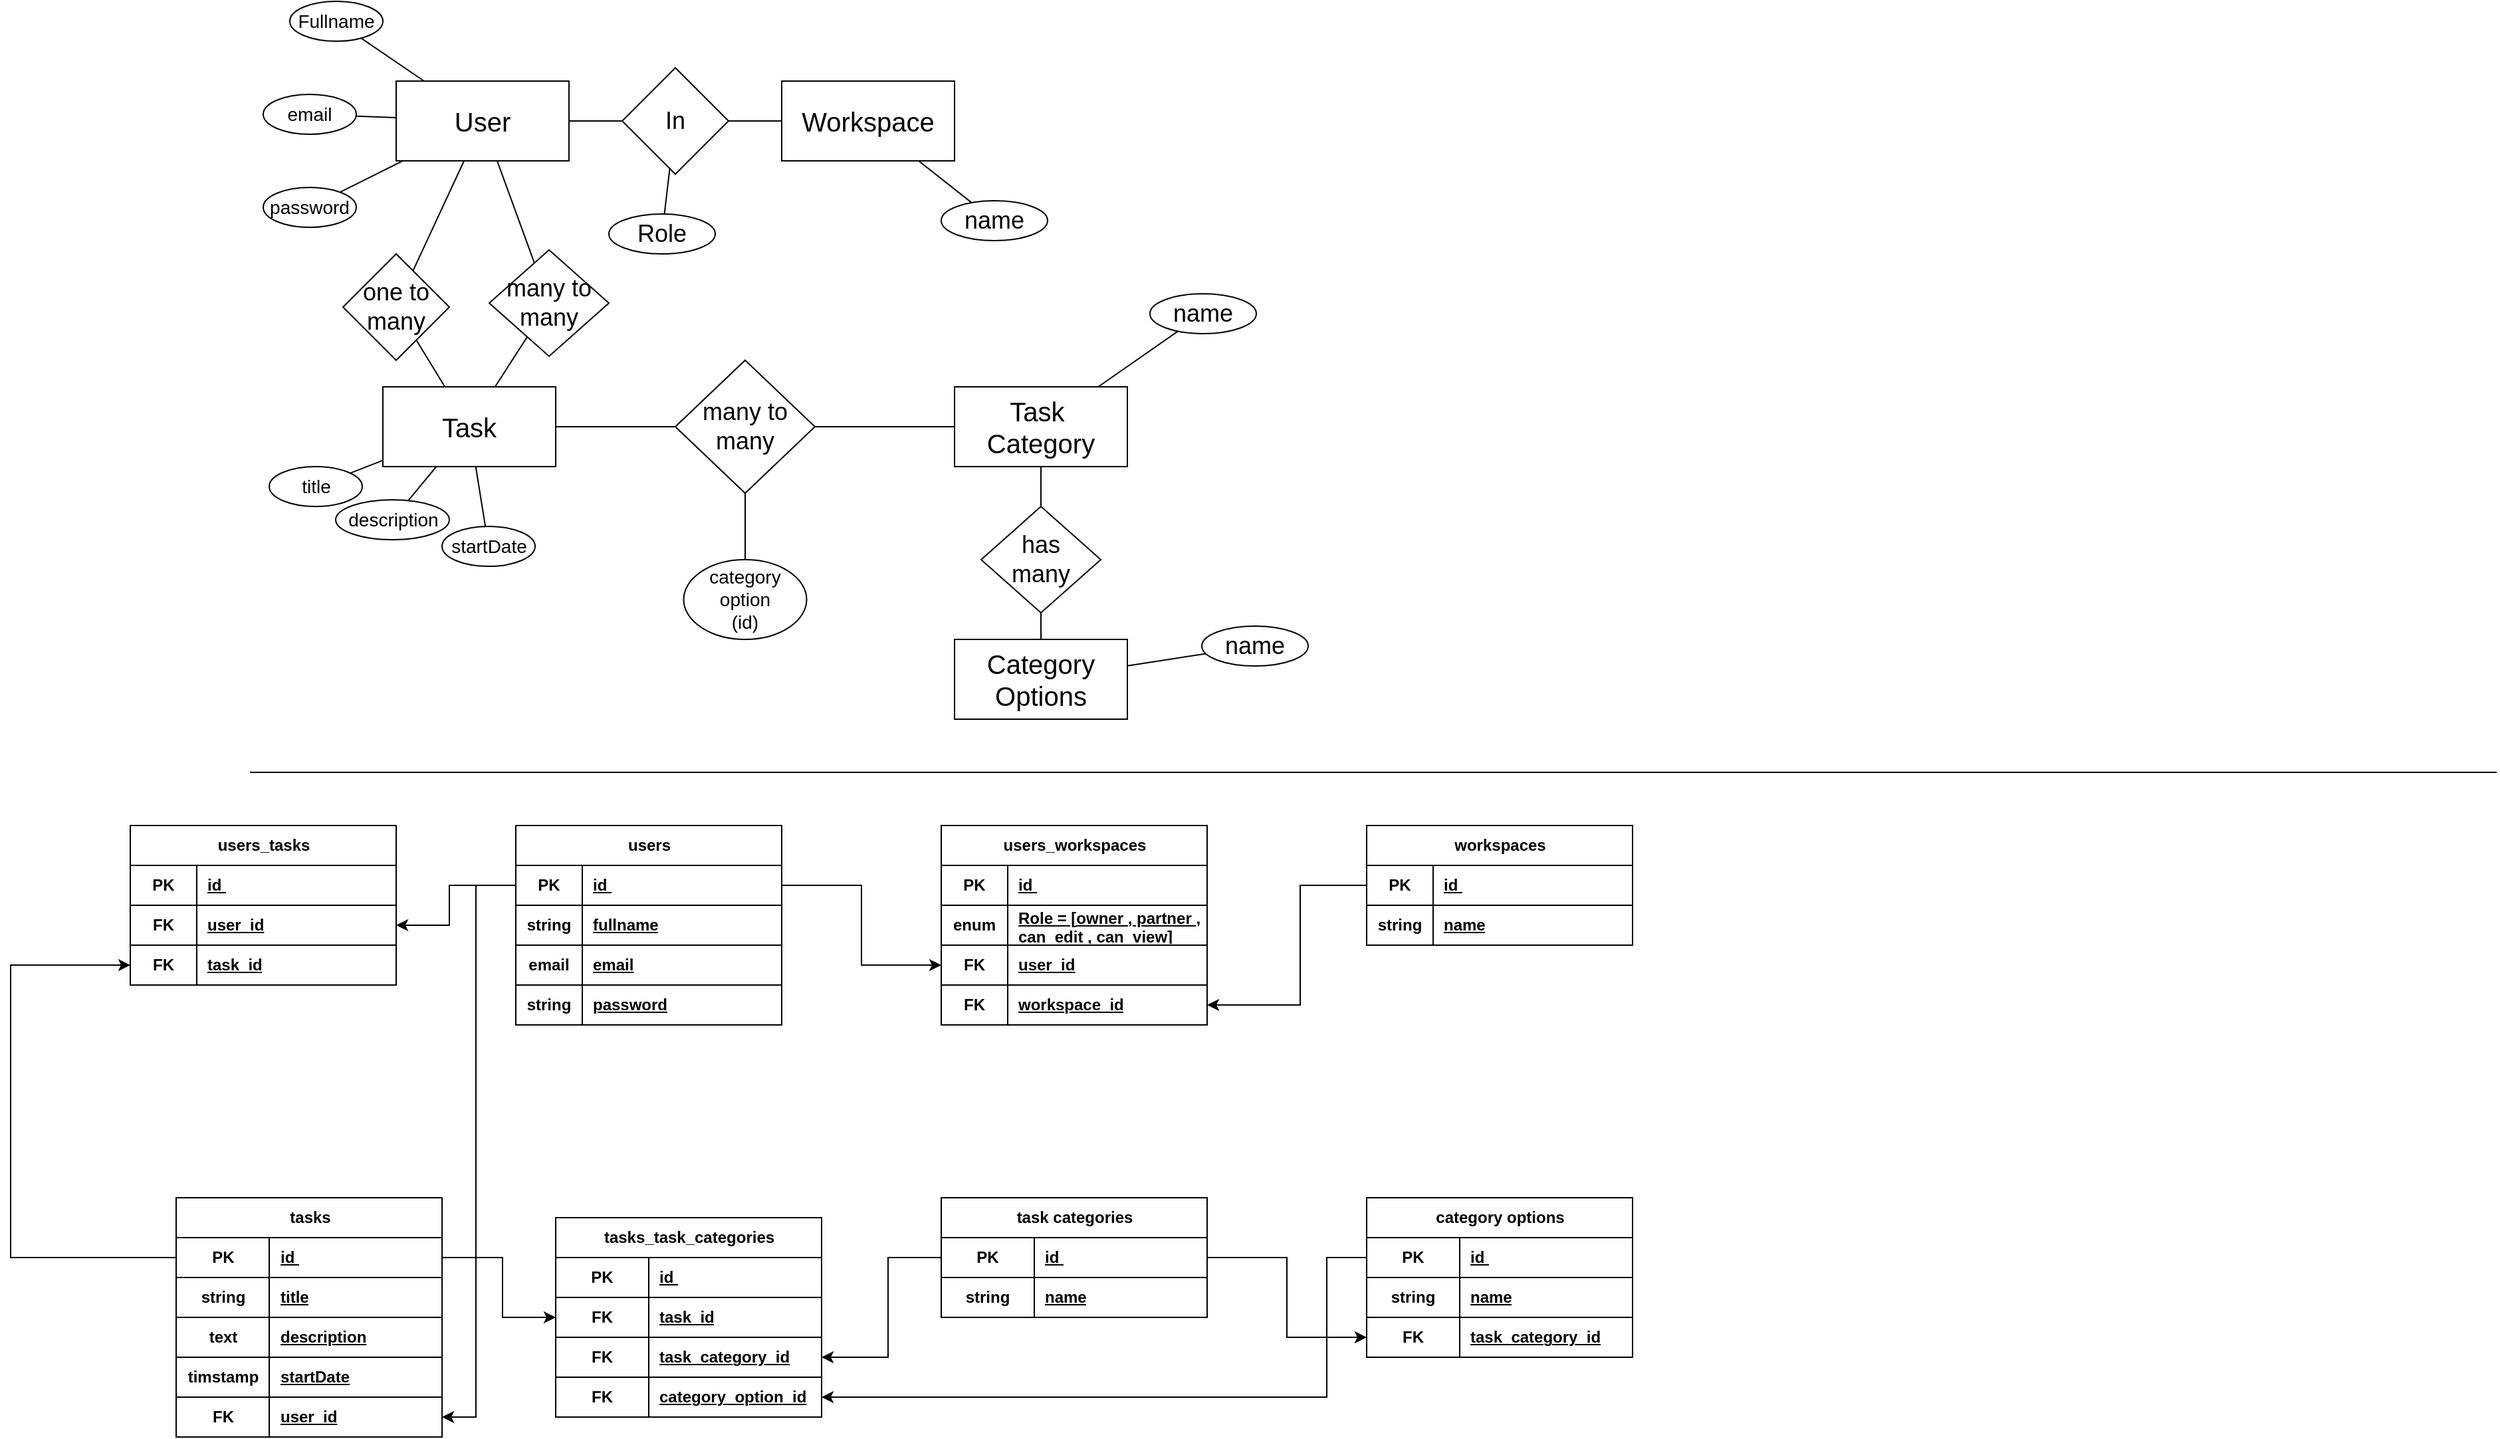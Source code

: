 <mxfile version="26.0.6">
  <diagram name="Page-1" id="eMWPlTUd3PUM0LaA5DAl">
    <mxGraphModel dx="1846" dy="522" grid="1" gridSize="10" guides="1" tooltips="1" connect="1" arrows="1" fold="1" page="1" pageScale="1" pageWidth="850" pageHeight="1100" math="0" shadow="0">
      <root>
        <mxCell id="0" />
        <mxCell id="1" parent="0" />
        <mxCell id="Clp3YGLifq1BxsN2MEb4-1" value="&lt;font style=&quot;font-size: 20px;&quot;&gt;User&lt;/font&gt;" style="rounded=0;whiteSpace=wrap;html=1;" parent="1" vertex="1">
          <mxGeometry x="110" y="80" width="130" height="60" as="geometry" />
        </mxCell>
        <mxCell id="Clp3YGLifq1BxsN2MEb4-2" value="&lt;font style=&quot;font-size: 20px;&quot;&gt;Workspace&lt;/font&gt;" style="rounded=0;whiteSpace=wrap;html=1;" parent="1" vertex="1">
          <mxGeometry x="400" y="80" width="130" height="60" as="geometry" />
        </mxCell>
        <mxCell id="Clp3YGLifq1BxsN2MEb4-3" value="&lt;font style=&quot;font-size: 20px;&quot;&gt;Task&lt;/font&gt;" style="rounded=0;whiteSpace=wrap;html=1;" parent="1" vertex="1">
          <mxGeometry x="100" y="310" width="130" height="60" as="geometry" />
        </mxCell>
        <mxCell id="Clp3YGLifq1BxsN2MEb4-4" value="&lt;span style=&quot;font-size: 20px;&quot;&gt;Task&amp;nbsp;&lt;/span&gt;&lt;div&gt;&lt;span style=&quot;font-size: 20px; background-color: transparent; color: light-dark(rgb(0, 0, 0), rgb(255, 255, 255));&quot;&gt;Category&lt;/span&gt;&lt;/div&gt;" style="rounded=0;whiteSpace=wrap;html=1;" parent="1" vertex="1">
          <mxGeometry x="530" y="310" width="130" height="60" as="geometry" />
        </mxCell>
        <mxCell id="Clp3YGLifq1BxsN2MEb4-5" value="&lt;span style=&quot;font-size: 20px;&quot;&gt;Category Options&lt;/span&gt;" style="rounded=0;whiteSpace=wrap;html=1;" parent="1" vertex="1">
          <mxGeometry x="530" y="500" width="130" height="60" as="geometry" />
        </mxCell>
        <mxCell id="Clp3YGLifq1BxsN2MEb4-7" value="&lt;font style=&quot;font-size: 18px;&quot;&gt;In&lt;/font&gt;" style="rhombus;whiteSpace=wrap;html=1;" parent="1" vertex="1">
          <mxGeometry x="280" y="70" width="80" height="80" as="geometry" />
        </mxCell>
        <mxCell id="Clp3YGLifq1BxsN2MEb4-8" value="" style="endArrow=none;html=1;rounded=0;" parent="1" source="Clp3YGLifq1BxsN2MEb4-1" target="Clp3YGLifq1BxsN2MEb4-7" edge="1">
          <mxGeometry width="50" height="50" relative="1" as="geometry">
            <mxPoint x="260" y="230" as="sourcePoint" />
            <mxPoint x="310" y="180" as="targetPoint" />
          </mxGeometry>
        </mxCell>
        <mxCell id="Clp3YGLifq1BxsN2MEb4-9" value="" style="endArrow=none;html=1;rounded=0;" parent="1" source="Clp3YGLifq1BxsN2MEb4-7" target="Clp3YGLifq1BxsN2MEb4-2" edge="1">
          <mxGeometry width="50" height="50" relative="1" as="geometry">
            <mxPoint x="380" y="100" as="sourcePoint" />
            <mxPoint x="420" y="100" as="targetPoint" />
          </mxGeometry>
        </mxCell>
        <mxCell id="Clp3YGLifq1BxsN2MEb4-10" value="&lt;font style=&quot;font-size: 18px;&quot;&gt;Role&lt;/font&gt;" style="ellipse;whiteSpace=wrap;html=1;direction=south;" parent="1" vertex="1">
          <mxGeometry x="270" y="180" width="80" height="30" as="geometry" />
        </mxCell>
        <mxCell id="Clp3YGLifq1BxsN2MEb4-11" value="" style="endArrow=none;html=1;rounded=0;" parent="1" source="Clp3YGLifq1BxsN2MEb4-7" target="Clp3YGLifq1BxsN2MEb4-10" edge="1">
          <mxGeometry width="50" height="50" relative="1" as="geometry">
            <mxPoint x="370" y="120" as="sourcePoint" />
            <mxPoint x="380" y="170" as="targetPoint" />
          </mxGeometry>
        </mxCell>
        <mxCell id="Clp3YGLifq1BxsN2MEb4-12" value="&lt;font style=&quot;font-size: 14px;&quot;&gt;Fullname&lt;/font&gt;" style="ellipse;whiteSpace=wrap;html=1;direction=south;" parent="1" vertex="1">
          <mxGeometry x="30" y="20" width="70" height="30" as="geometry" />
        </mxCell>
        <mxCell id="Clp3YGLifq1BxsN2MEb4-13" value="" style="endArrow=none;html=1;rounded=0;" parent="1" source="Clp3YGLifq1BxsN2MEb4-1" target="Clp3YGLifq1BxsN2MEb4-12" edge="1">
          <mxGeometry width="50" height="50" relative="1" as="geometry">
            <mxPoint x="146" y="156" as="sourcePoint" />
            <mxPoint x="210" y="180" as="targetPoint" />
          </mxGeometry>
        </mxCell>
        <mxCell id="Clp3YGLifq1BxsN2MEb4-16" value="&lt;span style=&quot;font-size: 14px;&quot;&gt;email&lt;/span&gt;" style="ellipse;whiteSpace=wrap;html=1;direction=south;" parent="1" vertex="1">
          <mxGeometry x="10" y="90" width="70" height="30" as="geometry" />
        </mxCell>
        <mxCell id="Clp3YGLifq1BxsN2MEb4-17" value="" style="endArrow=none;html=1;rounded=0;" parent="1" source="Clp3YGLifq1BxsN2MEb4-1" target="Clp3YGLifq1BxsN2MEb4-16" edge="1">
          <mxGeometry width="50" height="50" relative="1" as="geometry">
            <mxPoint x="141" y="210" as="sourcePoint" />
            <mxPoint x="220" y="310" as="targetPoint" />
          </mxGeometry>
        </mxCell>
        <mxCell id="Clp3YGLifq1BxsN2MEb4-18" value="&lt;span style=&quot;font-size: 14px;&quot;&gt;password&lt;/span&gt;" style="ellipse;whiteSpace=wrap;html=1;direction=south;" parent="1" vertex="1">
          <mxGeometry x="10" y="160" width="70" height="30" as="geometry" />
        </mxCell>
        <mxCell id="Clp3YGLifq1BxsN2MEb4-19" value="" style="endArrow=none;html=1;rounded=0;" parent="1" source="Clp3YGLifq1BxsN2MEb4-1" target="Clp3YGLifq1BxsN2MEb4-18" edge="1">
          <mxGeometry width="50" height="50" relative="1" as="geometry">
            <mxPoint x="130" y="178" as="sourcePoint" />
            <mxPoint x="240" y="380" as="targetPoint" />
          </mxGeometry>
        </mxCell>
        <mxCell id="Clp3YGLifq1BxsN2MEb4-20" value="&lt;span style=&quot;font-size: 18px;&quot;&gt;name&lt;/span&gt;" style="ellipse;whiteSpace=wrap;html=1;direction=south;" parent="1" vertex="1">
          <mxGeometry x="520" y="170" width="80" height="30" as="geometry" />
        </mxCell>
        <mxCell id="Clp3YGLifq1BxsN2MEb4-21" value="" style="endArrow=none;html=1;rounded=0;" parent="1" source="Clp3YGLifq1BxsN2MEb4-2" target="Clp3YGLifq1BxsN2MEb4-20" edge="1">
          <mxGeometry width="50" height="50" relative="1" as="geometry">
            <mxPoint x="427.793" y="140" as="sourcePoint" />
            <mxPoint x="520" y="167" as="targetPoint" />
          </mxGeometry>
        </mxCell>
        <mxCell id="Clp3YGLifq1BxsN2MEb4-25" value="&lt;span style=&quot;font-size: 18px;&quot;&gt;one to many&lt;/span&gt;" style="rhombus;whiteSpace=wrap;html=1;" parent="1" vertex="1">
          <mxGeometry x="70" y="210" width="80" height="80" as="geometry" />
        </mxCell>
        <mxCell id="Clp3YGLifq1BxsN2MEb4-26" value="" style="endArrow=none;html=1;rounded=0;" parent="1" source="Clp3YGLifq1BxsN2MEb4-3" target="Clp3YGLifq1BxsN2MEb4-25" edge="1">
          <mxGeometry width="50" height="50" relative="1" as="geometry">
            <mxPoint x="90" y="240" as="sourcePoint" />
            <mxPoint x="160" y="310" as="targetPoint" />
          </mxGeometry>
        </mxCell>
        <mxCell id="Clp3YGLifq1BxsN2MEb4-27" value="" style="endArrow=none;html=1;rounded=0;" parent="1" source="Clp3YGLifq1BxsN2MEb4-25" target="Clp3YGLifq1BxsN2MEb4-1" edge="1">
          <mxGeometry width="50" height="50" relative="1" as="geometry">
            <mxPoint x="230" y="230" as="sourcePoint" />
            <mxPoint x="250" y="240" as="targetPoint" />
          </mxGeometry>
        </mxCell>
        <mxCell id="Clp3YGLifq1BxsN2MEb4-30" value="&lt;font style=&quot;font-size: 18px;&quot;&gt;many to many&lt;/font&gt;" style="rhombus;whiteSpace=wrap;html=1;" parent="1" vertex="1">
          <mxGeometry x="180" y="207" width="90" height="80" as="geometry" />
        </mxCell>
        <mxCell id="Clp3YGLifq1BxsN2MEb4-31" value="" style="endArrow=none;html=1;rounded=0;" parent="1" source="Clp3YGLifq1BxsN2MEb4-3" target="Clp3YGLifq1BxsN2MEb4-30" edge="1">
          <mxGeometry width="50" height="50" relative="1" as="geometry">
            <mxPoint x="120" y="200" as="sourcePoint" />
            <mxPoint x="190" y="270" as="targetPoint" />
          </mxGeometry>
        </mxCell>
        <mxCell id="Clp3YGLifq1BxsN2MEb4-32" value="" style="endArrow=none;html=1;rounded=0;" parent="1" source="Clp3YGLifq1BxsN2MEb4-30" target="Clp3YGLifq1BxsN2MEb4-1" edge="1">
          <mxGeometry width="50" height="50" relative="1" as="geometry">
            <mxPoint x="260" y="190" as="sourcePoint" />
            <mxPoint x="280" y="200" as="targetPoint" />
          </mxGeometry>
        </mxCell>
        <mxCell id="Clp3YGLifq1BxsN2MEb4-36" value="&lt;span style=&quot;font-size: 14px;&quot;&gt;title&lt;/span&gt;" style="ellipse;whiteSpace=wrap;html=1;direction=south;" parent="1" vertex="1">
          <mxGeometry x="14.5" y="370" width="70" height="30" as="geometry" />
        </mxCell>
        <mxCell id="Clp3YGLifq1BxsN2MEb4-37" value="" style="endArrow=none;html=1;rounded=0;" parent="1" source="Clp3YGLifq1BxsN2MEb4-3" target="Clp3YGLifq1BxsN2MEb4-36" edge="1">
          <mxGeometry width="50" height="50" relative="1" as="geometry">
            <mxPoint x="115.5" y="430" as="sourcePoint" />
            <mxPoint x="194.5" y="530" as="targetPoint" />
          </mxGeometry>
        </mxCell>
        <mxCell id="Clp3YGLifq1BxsN2MEb4-38" value="&lt;font style=&quot;font-size: 14px;&quot;&gt;description&lt;/font&gt;" style="ellipse;whiteSpace=wrap;html=1;direction=south;" parent="1" vertex="1">
          <mxGeometry x="64.5" y="395" width="85.5" height="30" as="geometry" />
        </mxCell>
        <mxCell id="Clp3YGLifq1BxsN2MEb4-39" value="" style="endArrow=none;html=1;rounded=0;" parent="1" source="Clp3YGLifq1BxsN2MEb4-3" target="Clp3YGLifq1BxsN2MEb4-38" edge="1">
          <mxGeometry width="50" height="50" relative="1" as="geometry">
            <mxPoint x="150" y="390" as="sourcePoint" />
            <mxPoint x="244.5" y="555" as="targetPoint" />
          </mxGeometry>
        </mxCell>
        <mxCell id="Clp3YGLifq1BxsN2MEb4-40" value="&lt;font style=&quot;font-size: 14px;&quot;&gt;startDate&lt;/font&gt;" style="ellipse;whiteSpace=wrap;html=1;direction=south;" parent="1" vertex="1">
          <mxGeometry x="144.5" y="415" width="70" height="30" as="geometry" />
        </mxCell>
        <mxCell id="Clp3YGLifq1BxsN2MEb4-41" value="" style="endArrow=none;html=1;rounded=0;" parent="1" source="Clp3YGLifq1BxsN2MEb4-3" target="Clp3YGLifq1BxsN2MEb4-40" edge="1">
          <mxGeometry width="50" height="50" relative="1" as="geometry">
            <mxPoint x="230" y="410" as="sourcePoint" />
            <mxPoint x="324.5" y="575" as="targetPoint" />
          </mxGeometry>
        </mxCell>
        <mxCell id="Clp3YGLifq1BxsN2MEb4-44" value="&lt;span style=&quot;font-size: 18px;&quot;&gt;many to many&lt;/span&gt;" style="rhombus;whiteSpace=wrap;html=1;" parent="1" vertex="1">
          <mxGeometry x="320" y="290" width="105" height="100" as="geometry" />
        </mxCell>
        <mxCell id="Clp3YGLifq1BxsN2MEb4-45" value="" style="endArrow=none;html=1;rounded=0;" parent="1" source="Clp3YGLifq1BxsN2MEb4-3" target="Clp3YGLifq1BxsN2MEb4-44" edge="1">
          <mxGeometry width="50" height="50" relative="1" as="geometry">
            <mxPoint x="374" y="400" as="sourcePoint" />
            <mxPoint x="380" y="360" as="targetPoint" />
          </mxGeometry>
        </mxCell>
        <mxCell id="Clp3YGLifq1BxsN2MEb4-46" value="" style="endArrow=none;html=1;rounded=0;" parent="1" source="Clp3YGLifq1BxsN2MEb4-44" target="Clp3YGLifq1BxsN2MEb4-4" edge="1">
          <mxGeometry width="50" height="50" relative="1" as="geometry">
            <mxPoint x="450" y="280" as="sourcePoint" />
            <mxPoint x="376" y="230" as="targetPoint" />
          </mxGeometry>
        </mxCell>
        <mxCell id="Clp3YGLifq1BxsN2MEb4-47" value="&lt;span style=&quot;font-size: 18px;&quot;&gt;has&lt;/span&gt;&lt;div&gt;&lt;span style=&quot;font-size: 18px;&quot;&gt;many&lt;/span&gt;&lt;/div&gt;" style="rhombus;whiteSpace=wrap;html=1;" parent="1" vertex="1">
          <mxGeometry x="550" y="400" width="90" height="80" as="geometry" />
        </mxCell>
        <mxCell id="Clp3YGLifq1BxsN2MEb4-48" value="" style="endArrow=none;html=1;rounded=0;" parent="1" source="Clp3YGLifq1BxsN2MEb4-5" target="Clp3YGLifq1BxsN2MEb4-47" edge="1">
          <mxGeometry width="50" height="50" relative="1" as="geometry">
            <mxPoint x="655" y="436.129" as="sourcePoint" />
            <mxPoint x="565" y="430" as="targetPoint" />
          </mxGeometry>
        </mxCell>
        <mxCell id="Clp3YGLifq1BxsN2MEb4-49" value="" style="endArrow=none;html=1;rounded=0;" parent="1" source="Clp3YGLifq1BxsN2MEb4-47" target="Clp3YGLifq1BxsN2MEb4-4" edge="1">
          <mxGeometry width="50" height="50" relative="1" as="geometry">
            <mxPoint x="635" y="350" as="sourcePoint" />
            <mxPoint x="668.333" y="350.0" as="targetPoint" />
          </mxGeometry>
        </mxCell>
        <mxCell id="Clp3YGLifq1BxsN2MEb4-50" value="&lt;span style=&quot;font-size: 18px;&quot;&gt;name&lt;/span&gt;" style="ellipse;whiteSpace=wrap;html=1;direction=south;" parent="1" vertex="1">
          <mxGeometry x="677" y="240" width="80" height="30" as="geometry" />
        </mxCell>
        <mxCell id="Clp3YGLifq1BxsN2MEb4-51" value="" style="endArrow=none;html=1;rounded=0;" parent="1" source="Clp3YGLifq1BxsN2MEb4-4" target="Clp3YGLifq1BxsN2MEb4-50" edge="1">
          <mxGeometry width="50" height="50" relative="1" as="geometry">
            <mxPoint x="660" y="210" as="sourcePoint" />
            <mxPoint x="677" y="237" as="targetPoint" />
          </mxGeometry>
        </mxCell>
        <mxCell id="Clp3YGLifq1BxsN2MEb4-52" value="&lt;span style=&quot;font-size: 18px;&quot;&gt;name&lt;/span&gt;" style="ellipse;whiteSpace=wrap;html=1;direction=south;" parent="1" vertex="1">
          <mxGeometry x="716" y="490" width="80" height="30" as="geometry" />
        </mxCell>
        <mxCell id="Clp3YGLifq1BxsN2MEb4-53" value="" style="endArrow=none;html=1;rounded=0;" parent="1" source="Clp3YGLifq1BxsN2MEb4-5" target="Clp3YGLifq1BxsN2MEb4-52" edge="1">
          <mxGeometry width="50" height="50" relative="1" as="geometry">
            <mxPoint x="677" y="560" as="sourcePoint" />
            <mxPoint x="716" y="487" as="targetPoint" />
          </mxGeometry>
        </mxCell>
        <mxCell id="Clp3YGLifq1BxsN2MEb4-54" value="" style="endArrow=none;html=1;rounded=0;" parent="1" edge="1">
          <mxGeometry width="50" height="50" relative="1" as="geometry">
            <mxPoint y="600" as="sourcePoint" />
            <mxPoint x="1690" y="600" as="targetPoint" />
          </mxGeometry>
        </mxCell>
        <mxCell id="Clp3YGLifq1BxsN2MEb4-58" value="" style="endArrow=none;html=1;rounded=0;" parent="1" source="Clp3YGLifq1BxsN2MEb4-60" target="Clp3YGLifq1BxsN2MEb4-44" edge="1">
          <mxGeometry width="50" height="50" relative="1" as="geometry">
            <mxPoint x="372.5" y="430" as="sourcePoint" />
            <mxPoint x="575" y="476.077" as="targetPoint" />
          </mxGeometry>
        </mxCell>
        <mxCell id="Clp3YGLifq1BxsN2MEb4-60" value="&lt;span style=&quot;font-size: 14px;&quot;&gt;category option&lt;/span&gt;&lt;div&gt;&lt;span style=&quot;font-size: 14px;&quot;&gt;(id)&lt;/span&gt;&lt;/div&gt;" style="ellipse;whiteSpace=wrap;html=1;direction=south;" parent="1" vertex="1">
          <mxGeometry x="326.25" y="440" width="92.5" height="60" as="geometry" />
        </mxCell>
        <mxCell id="byon08vlWVMYklfnXU6s-6" value="users" style="shape=table;startSize=30;container=1;collapsible=1;childLayout=tableLayout;fixedRows=1;rowLines=0;fontStyle=1;align=center;resizeLast=1;html=1;" parent="1" vertex="1">
          <mxGeometry x="200" y="640" width="200" height="150" as="geometry" />
        </mxCell>
        <mxCell id="byon08vlWVMYklfnXU6s-7" value="" style="shape=tableRow;horizontal=0;startSize=0;swimlaneHead=0;swimlaneBody=0;fillColor=none;collapsible=0;dropTarget=0;points=[[0,0.5],[1,0.5]];portConstraint=eastwest;top=0;left=0;right=0;bottom=1;" parent="byon08vlWVMYklfnXU6s-6" vertex="1">
          <mxGeometry y="30" width="200" height="30" as="geometry" />
        </mxCell>
        <mxCell id="byon08vlWVMYklfnXU6s-8" value="PK" style="shape=partialRectangle;connectable=0;fillColor=none;top=0;left=0;bottom=0;right=0;fontStyle=1;overflow=hidden;whiteSpace=wrap;html=1;" parent="byon08vlWVMYklfnXU6s-7" vertex="1">
          <mxGeometry width="50" height="30" as="geometry">
            <mxRectangle width="50" height="30" as="alternateBounds" />
          </mxGeometry>
        </mxCell>
        <mxCell id="byon08vlWVMYklfnXU6s-9" value="id&amp;nbsp;" style="shape=partialRectangle;connectable=0;fillColor=none;top=0;left=0;bottom=0;right=0;align=left;spacingLeft=6;fontStyle=5;overflow=hidden;whiteSpace=wrap;html=1;" parent="byon08vlWVMYklfnXU6s-7" vertex="1">
          <mxGeometry x="50" width="150" height="30" as="geometry">
            <mxRectangle width="150" height="30" as="alternateBounds" />
          </mxGeometry>
        </mxCell>
        <mxCell id="byon08vlWVMYklfnXU6s-19" value="" style="shape=tableRow;horizontal=0;startSize=0;swimlaneHead=0;swimlaneBody=0;fillColor=none;collapsible=0;dropTarget=0;points=[[0,0.5],[1,0.5]];portConstraint=eastwest;top=0;left=0;right=0;bottom=1;" parent="byon08vlWVMYklfnXU6s-6" vertex="1">
          <mxGeometry y="60" width="200" height="30" as="geometry" />
        </mxCell>
        <mxCell id="byon08vlWVMYklfnXU6s-20" value="string" style="shape=partialRectangle;connectable=0;fillColor=none;top=0;left=0;bottom=0;right=0;fontStyle=1;overflow=hidden;whiteSpace=wrap;html=1;" parent="byon08vlWVMYklfnXU6s-19" vertex="1">
          <mxGeometry width="50" height="30" as="geometry">
            <mxRectangle width="50" height="30" as="alternateBounds" />
          </mxGeometry>
        </mxCell>
        <mxCell id="byon08vlWVMYklfnXU6s-21" value="fullname" style="shape=partialRectangle;connectable=0;fillColor=none;top=0;left=0;bottom=0;right=0;align=left;spacingLeft=6;fontStyle=5;overflow=hidden;whiteSpace=wrap;html=1;" parent="byon08vlWVMYklfnXU6s-19" vertex="1">
          <mxGeometry x="50" width="150" height="30" as="geometry">
            <mxRectangle width="150" height="30" as="alternateBounds" />
          </mxGeometry>
        </mxCell>
        <mxCell id="byon08vlWVMYklfnXU6s-22" value="" style="shape=tableRow;horizontal=0;startSize=0;swimlaneHead=0;swimlaneBody=0;fillColor=none;collapsible=0;dropTarget=0;points=[[0,0.5],[1,0.5]];portConstraint=eastwest;top=0;left=0;right=0;bottom=1;" parent="byon08vlWVMYklfnXU6s-6" vertex="1">
          <mxGeometry y="90" width="200" height="30" as="geometry" />
        </mxCell>
        <mxCell id="byon08vlWVMYklfnXU6s-23" value="email" style="shape=partialRectangle;connectable=0;fillColor=none;top=0;left=0;bottom=0;right=0;fontStyle=1;overflow=hidden;whiteSpace=wrap;html=1;" parent="byon08vlWVMYklfnXU6s-22" vertex="1">
          <mxGeometry width="50" height="30" as="geometry">
            <mxRectangle width="50" height="30" as="alternateBounds" />
          </mxGeometry>
        </mxCell>
        <mxCell id="byon08vlWVMYklfnXU6s-24" value="email" style="shape=partialRectangle;connectable=0;fillColor=none;top=0;left=0;bottom=0;right=0;align=left;spacingLeft=6;fontStyle=5;overflow=hidden;whiteSpace=wrap;html=1;" parent="byon08vlWVMYklfnXU6s-22" vertex="1">
          <mxGeometry x="50" width="150" height="30" as="geometry">
            <mxRectangle width="150" height="30" as="alternateBounds" />
          </mxGeometry>
        </mxCell>
        <mxCell id="byon08vlWVMYklfnXU6s-25" value="" style="shape=tableRow;horizontal=0;startSize=0;swimlaneHead=0;swimlaneBody=0;fillColor=none;collapsible=0;dropTarget=0;points=[[0,0.5],[1,0.5]];portConstraint=eastwest;top=0;left=0;right=0;bottom=1;" parent="byon08vlWVMYklfnXU6s-6" vertex="1">
          <mxGeometry y="120" width="200" height="30" as="geometry" />
        </mxCell>
        <mxCell id="byon08vlWVMYklfnXU6s-26" value="string" style="shape=partialRectangle;connectable=0;fillColor=none;top=0;left=0;bottom=0;right=0;fontStyle=1;overflow=hidden;whiteSpace=wrap;html=1;" parent="byon08vlWVMYklfnXU6s-25" vertex="1">
          <mxGeometry width="50" height="30" as="geometry">
            <mxRectangle width="50" height="30" as="alternateBounds" />
          </mxGeometry>
        </mxCell>
        <mxCell id="byon08vlWVMYklfnXU6s-27" value="password" style="shape=partialRectangle;connectable=0;fillColor=none;top=0;left=0;bottom=0;right=0;align=left;spacingLeft=6;fontStyle=5;overflow=hidden;whiteSpace=wrap;html=1;" parent="byon08vlWVMYklfnXU6s-25" vertex="1">
          <mxGeometry x="50" width="150" height="30" as="geometry">
            <mxRectangle width="150" height="30" as="alternateBounds" />
          </mxGeometry>
        </mxCell>
        <mxCell id="byon08vlWVMYklfnXU6s-28" value="workspaces" style="shape=table;startSize=30;container=1;collapsible=1;childLayout=tableLayout;fixedRows=1;rowLines=0;fontStyle=1;align=center;resizeLast=1;html=1;" parent="1" vertex="1">
          <mxGeometry x="840" y="640" width="200" height="90" as="geometry" />
        </mxCell>
        <mxCell id="byon08vlWVMYklfnXU6s-29" value="" style="shape=tableRow;horizontal=0;startSize=0;swimlaneHead=0;swimlaneBody=0;fillColor=none;collapsible=0;dropTarget=0;points=[[0,0.5],[1,0.5]];portConstraint=eastwest;top=0;left=0;right=0;bottom=1;" parent="byon08vlWVMYklfnXU6s-28" vertex="1">
          <mxGeometry y="30" width="200" height="30" as="geometry" />
        </mxCell>
        <mxCell id="byon08vlWVMYklfnXU6s-30" value="PK" style="shape=partialRectangle;connectable=0;fillColor=none;top=0;left=0;bottom=0;right=0;fontStyle=1;overflow=hidden;whiteSpace=wrap;html=1;" parent="byon08vlWVMYklfnXU6s-29" vertex="1">
          <mxGeometry width="50" height="30" as="geometry">
            <mxRectangle width="50" height="30" as="alternateBounds" />
          </mxGeometry>
        </mxCell>
        <mxCell id="byon08vlWVMYklfnXU6s-31" value="id&amp;nbsp;" style="shape=partialRectangle;connectable=0;fillColor=none;top=0;left=0;bottom=0;right=0;align=left;spacingLeft=6;fontStyle=5;overflow=hidden;whiteSpace=wrap;html=1;" parent="byon08vlWVMYklfnXU6s-29" vertex="1">
          <mxGeometry x="50" width="150" height="30" as="geometry">
            <mxRectangle width="150" height="30" as="alternateBounds" />
          </mxGeometry>
        </mxCell>
        <mxCell id="byon08vlWVMYklfnXU6s-32" value="" style="shape=tableRow;horizontal=0;startSize=0;swimlaneHead=0;swimlaneBody=0;fillColor=none;collapsible=0;dropTarget=0;points=[[0,0.5],[1,0.5]];portConstraint=eastwest;top=0;left=0;right=0;bottom=1;" parent="byon08vlWVMYklfnXU6s-28" vertex="1">
          <mxGeometry y="60" width="200" height="30" as="geometry" />
        </mxCell>
        <mxCell id="byon08vlWVMYklfnXU6s-33" value="string" style="shape=partialRectangle;connectable=0;fillColor=none;top=0;left=0;bottom=0;right=0;fontStyle=1;overflow=hidden;whiteSpace=wrap;html=1;" parent="byon08vlWVMYklfnXU6s-32" vertex="1">
          <mxGeometry width="50" height="30" as="geometry">
            <mxRectangle width="50" height="30" as="alternateBounds" />
          </mxGeometry>
        </mxCell>
        <mxCell id="byon08vlWVMYklfnXU6s-34" value="name" style="shape=partialRectangle;connectable=0;fillColor=none;top=0;left=0;bottom=0;right=0;align=left;spacingLeft=6;fontStyle=5;overflow=hidden;whiteSpace=wrap;html=1;" parent="byon08vlWVMYklfnXU6s-32" vertex="1">
          <mxGeometry x="50" width="150" height="30" as="geometry">
            <mxRectangle width="150" height="30" as="alternateBounds" />
          </mxGeometry>
        </mxCell>
        <mxCell id="byon08vlWVMYklfnXU6s-41" value="tasks" style="shape=table;startSize=30;container=1;collapsible=1;childLayout=tableLayout;fixedRows=1;rowLines=0;fontStyle=1;align=center;resizeLast=1;html=1;" parent="1" vertex="1">
          <mxGeometry x="-55.5" y="920" width="200" height="180" as="geometry" />
        </mxCell>
        <mxCell id="byon08vlWVMYklfnXU6s-42" value="" style="shape=tableRow;horizontal=0;startSize=0;swimlaneHead=0;swimlaneBody=0;fillColor=none;collapsible=0;dropTarget=0;points=[[0,0.5],[1,0.5]];portConstraint=eastwest;top=0;left=0;right=0;bottom=1;" parent="byon08vlWVMYklfnXU6s-41" vertex="1">
          <mxGeometry y="30" width="200" height="30" as="geometry" />
        </mxCell>
        <mxCell id="byon08vlWVMYklfnXU6s-43" value="PK" style="shape=partialRectangle;connectable=0;fillColor=none;top=0;left=0;bottom=0;right=0;fontStyle=1;overflow=hidden;whiteSpace=wrap;html=1;" parent="byon08vlWVMYklfnXU6s-42" vertex="1">
          <mxGeometry width="70" height="30" as="geometry">
            <mxRectangle width="70" height="30" as="alternateBounds" />
          </mxGeometry>
        </mxCell>
        <mxCell id="byon08vlWVMYklfnXU6s-44" value="id&amp;nbsp;" style="shape=partialRectangle;connectable=0;fillColor=none;top=0;left=0;bottom=0;right=0;align=left;spacingLeft=6;fontStyle=5;overflow=hidden;whiteSpace=wrap;html=1;" parent="byon08vlWVMYklfnXU6s-42" vertex="1">
          <mxGeometry x="70" width="130" height="30" as="geometry">
            <mxRectangle width="130" height="30" as="alternateBounds" />
          </mxGeometry>
        </mxCell>
        <mxCell id="byon08vlWVMYklfnXU6s-45" value="" style="shape=tableRow;horizontal=0;startSize=0;swimlaneHead=0;swimlaneBody=0;fillColor=none;collapsible=0;dropTarget=0;points=[[0,0.5],[1,0.5]];portConstraint=eastwest;top=0;left=0;right=0;bottom=1;" parent="byon08vlWVMYklfnXU6s-41" vertex="1">
          <mxGeometry y="60" width="200" height="30" as="geometry" />
        </mxCell>
        <mxCell id="byon08vlWVMYklfnXU6s-46" value="string" style="shape=partialRectangle;connectable=0;fillColor=none;top=0;left=0;bottom=0;right=0;fontStyle=1;overflow=hidden;whiteSpace=wrap;html=1;" parent="byon08vlWVMYklfnXU6s-45" vertex="1">
          <mxGeometry width="70" height="30" as="geometry">
            <mxRectangle width="70" height="30" as="alternateBounds" />
          </mxGeometry>
        </mxCell>
        <mxCell id="byon08vlWVMYklfnXU6s-47" value="title" style="shape=partialRectangle;connectable=0;fillColor=none;top=0;left=0;bottom=0;right=0;align=left;spacingLeft=6;fontStyle=5;overflow=hidden;whiteSpace=wrap;html=1;" parent="byon08vlWVMYklfnXU6s-45" vertex="1">
          <mxGeometry x="70" width="130" height="30" as="geometry">
            <mxRectangle width="130" height="30" as="alternateBounds" />
          </mxGeometry>
        </mxCell>
        <mxCell id="byon08vlWVMYklfnXU6s-48" value="" style="shape=tableRow;horizontal=0;startSize=0;swimlaneHead=0;swimlaneBody=0;fillColor=none;collapsible=0;dropTarget=0;points=[[0,0.5],[1,0.5]];portConstraint=eastwest;top=0;left=0;right=0;bottom=1;" parent="byon08vlWVMYklfnXU6s-41" vertex="1">
          <mxGeometry y="90" width="200" height="30" as="geometry" />
        </mxCell>
        <mxCell id="byon08vlWVMYklfnXU6s-49" value="text" style="shape=partialRectangle;connectable=0;fillColor=none;top=0;left=0;bottom=0;right=0;fontStyle=1;overflow=hidden;whiteSpace=wrap;html=1;" parent="byon08vlWVMYklfnXU6s-48" vertex="1">
          <mxGeometry width="70" height="30" as="geometry">
            <mxRectangle width="70" height="30" as="alternateBounds" />
          </mxGeometry>
        </mxCell>
        <mxCell id="byon08vlWVMYklfnXU6s-50" value="description" style="shape=partialRectangle;connectable=0;fillColor=none;top=0;left=0;bottom=0;right=0;align=left;spacingLeft=6;fontStyle=5;overflow=hidden;whiteSpace=wrap;html=1;" parent="byon08vlWVMYklfnXU6s-48" vertex="1">
          <mxGeometry x="70" width="130" height="30" as="geometry">
            <mxRectangle width="130" height="30" as="alternateBounds" />
          </mxGeometry>
        </mxCell>
        <mxCell id="byon08vlWVMYklfnXU6s-51" value="" style="shape=tableRow;horizontal=0;startSize=0;swimlaneHead=0;swimlaneBody=0;fillColor=none;collapsible=0;dropTarget=0;points=[[0,0.5],[1,0.5]];portConstraint=eastwest;top=0;left=0;right=0;bottom=1;" parent="byon08vlWVMYklfnXU6s-41" vertex="1">
          <mxGeometry y="120" width="200" height="30" as="geometry" />
        </mxCell>
        <mxCell id="byon08vlWVMYklfnXU6s-52" value="timstamp" style="shape=partialRectangle;connectable=0;fillColor=none;top=0;left=0;bottom=0;right=0;fontStyle=1;overflow=hidden;whiteSpace=wrap;html=1;" parent="byon08vlWVMYklfnXU6s-51" vertex="1">
          <mxGeometry width="70" height="30" as="geometry">
            <mxRectangle width="70" height="30" as="alternateBounds" />
          </mxGeometry>
        </mxCell>
        <mxCell id="byon08vlWVMYklfnXU6s-53" value="startDate" style="shape=partialRectangle;connectable=0;fillColor=none;top=0;left=0;bottom=0;right=0;align=left;spacingLeft=6;fontStyle=5;overflow=hidden;whiteSpace=wrap;html=1;" parent="byon08vlWVMYklfnXU6s-51" vertex="1">
          <mxGeometry x="70" width="130" height="30" as="geometry">
            <mxRectangle width="130" height="30" as="alternateBounds" />
          </mxGeometry>
        </mxCell>
        <mxCell id="byon08vlWVMYklfnXU6s-133" value="" style="shape=tableRow;horizontal=0;startSize=0;swimlaneHead=0;swimlaneBody=0;fillColor=none;collapsible=0;dropTarget=0;points=[[0,0.5],[1,0.5]];portConstraint=eastwest;top=0;left=0;right=0;bottom=1;" parent="byon08vlWVMYklfnXU6s-41" vertex="1">
          <mxGeometry y="150" width="200" height="30" as="geometry" />
        </mxCell>
        <mxCell id="byon08vlWVMYklfnXU6s-134" value="FK" style="shape=partialRectangle;connectable=0;fillColor=none;top=0;left=0;bottom=0;right=0;fontStyle=1;overflow=hidden;whiteSpace=wrap;html=1;" parent="byon08vlWVMYklfnXU6s-133" vertex="1">
          <mxGeometry width="70" height="30" as="geometry">
            <mxRectangle width="70" height="30" as="alternateBounds" />
          </mxGeometry>
        </mxCell>
        <mxCell id="byon08vlWVMYklfnXU6s-135" value="user_id" style="shape=partialRectangle;connectable=0;fillColor=none;top=0;left=0;bottom=0;right=0;align=left;spacingLeft=6;fontStyle=5;overflow=hidden;whiteSpace=wrap;html=1;" parent="byon08vlWVMYklfnXU6s-133" vertex="1">
          <mxGeometry x="70" width="130" height="30" as="geometry">
            <mxRectangle width="130" height="30" as="alternateBounds" />
          </mxGeometry>
        </mxCell>
        <mxCell id="byon08vlWVMYklfnXU6s-54" value="task categories" style="shape=table;startSize=30;container=1;collapsible=1;childLayout=tableLayout;fixedRows=1;rowLines=0;fontStyle=1;align=center;resizeLast=1;html=1;" parent="1" vertex="1">
          <mxGeometry x="520" y="920" width="200" height="90" as="geometry" />
        </mxCell>
        <mxCell id="byon08vlWVMYklfnXU6s-55" value="" style="shape=tableRow;horizontal=0;startSize=0;swimlaneHead=0;swimlaneBody=0;fillColor=none;collapsible=0;dropTarget=0;points=[[0,0.5],[1,0.5]];portConstraint=eastwest;top=0;left=0;right=0;bottom=1;" parent="byon08vlWVMYklfnXU6s-54" vertex="1">
          <mxGeometry y="30" width="200" height="30" as="geometry" />
        </mxCell>
        <mxCell id="byon08vlWVMYklfnXU6s-56" value="PK" style="shape=partialRectangle;connectable=0;fillColor=none;top=0;left=0;bottom=0;right=0;fontStyle=1;overflow=hidden;whiteSpace=wrap;html=1;" parent="byon08vlWVMYklfnXU6s-55" vertex="1">
          <mxGeometry width="70" height="30" as="geometry">
            <mxRectangle width="70" height="30" as="alternateBounds" />
          </mxGeometry>
        </mxCell>
        <mxCell id="byon08vlWVMYklfnXU6s-57" value="id&amp;nbsp;" style="shape=partialRectangle;connectable=0;fillColor=none;top=0;left=0;bottom=0;right=0;align=left;spacingLeft=6;fontStyle=5;overflow=hidden;whiteSpace=wrap;html=1;" parent="byon08vlWVMYklfnXU6s-55" vertex="1">
          <mxGeometry x="70" width="130" height="30" as="geometry">
            <mxRectangle width="130" height="30" as="alternateBounds" />
          </mxGeometry>
        </mxCell>
        <mxCell id="byon08vlWVMYklfnXU6s-58" value="" style="shape=tableRow;horizontal=0;startSize=0;swimlaneHead=0;swimlaneBody=0;fillColor=none;collapsible=0;dropTarget=0;points=[[0,0.5],[1,0.5]];portConstraint=eastwest;top=0;left=0;right=0;bottom=1;" parent="byon08vlWVMYklfnXU6s-54" vertex="1">
          <mxGeometry y="60" width="200" height="30" as="geometry" />
        </mxCell>
        <mxCell id="byon08vlWVMYklfnXU6s-59" value="string" style="shape=partialRectangle;connectable=0;fillColor=none;top=0;left=0;bottom=0;right=0;fontStyle=1;overflow=hidden;whiteSpace=wrap;html=1;" parent="byon08vlWVMYklfnXU6s-58" vertex="1">
          <mxGeometry width="70" height="30" as="geometry">
            <mxRectangle width="70" height="30" as="alternateBounds" />
          </mxGeometry>
        </mxCell>
        <mxCell id="byon08vlWVMYklfnXU6s-60" value="name" style="shape=partialRectangle;connectable=0;fillColor=none;top=0;left=0;bottom=0;right=0;align=left;spacingLeft=6;fontStyle=5;overflow=hidden;whiteSpace=wrap;html=1;" parent="byon08vlWVMYklfnXU6s-58" vertex="1">
          <mxGeometry x="70" width="130" height="30" as="geometry">
            <mxRectangle width="130" height="30" as="alternateBounds" />
          </mxGeometry>
        </mxCell>
        <mxCell id="byon08vlWVMYklfnXU6s-67" value="category options" style="shape=table;startSize=30;container=1;collapsible=1;childLayout=tableLayout;fixedRows=1;rowLines=0;fontStyle=1;align=center;resizeLast=1;html=1;" parent="1" vertex="1">
          <mxGeometry x="840" y="920" width="200" height="120" as="geometry" />
        </mxCell>
        <mxCell id="byon08vlWVMYklfnXU6s-68" value="" style="shape=tableRow;horizontal=0;startSize=0;swimlaneHead=0;swimlaneBody=0;fillColor=none;collapsible=0;dropTarget=0;points=[[0,0.5],[1,0.5]];portConstraint=eastwest;top=0;left=0;right=0;bottom=1;" parent="byon08vlWVMYklfnXU6s-67" vertex="1">
          <mxGeometry y="30" width="200" height="30" as="geometry" />
        </mxCell>
        <mxCell id="byon08vlWVMYklfnXU6s-69" value="PK" style="shape=partialRectangle;connectable=0;fillColor=none;top=0;left=0;bottom=0;right=0;fontStyle=1;overflow=hidden;whiteSpace=wrap;html=1;" parent="byon08vlWVMYklfnXU6s-68" vertex="1">
          <mxGeometry width="70" height="30" as="geometry">
            <mxRectangle width="70" height="30" as="alternateBounds" />
          </mxGeometry>
        </mxCell>
        <mxCell id="byon08vlWVMYklfnXU6s-70" value="id&amp;nbsp;" style="shape=partialRectangle;connectable=0;fillColor=none;top=0;left=0;bottom=0;right=0;align=left;spacingLeft=6;fontStyle=5;overflow=hidden;whiteSpace=wrap;html=1;" parent="byon08vlWVMYklfnXU6s-68" vertex="1">
          <mxGeometry x="70" width="130" height="30" as="geometry">
            <mxRectangle width="130" height="30" as="alternateBounds" />
          </mxGeometry>
        </mxCell>
        <mxCell id="byon08vlWVMYklfnXU6s-71" value="" style="shape=tableRow;horizontal=0;startSize=0;swimlaneHead=0;swimlaneBody=0;fillColor=none;collapsible=0;dropTarget=0;points=[[0,0.5],[1,0.5]];portConstraint=eastwest;top=0;left=0;right=0;bottom=1;" parent="byon08vlWVMYklfnXU6s-67" vertex="1">
          <mxGeometry y="60" width="200" height="30" as="geometry" />
        </mxCell>
        <mxCell id="byon08vlWVMYklfnXU6s-72" value="string" style="shape=partialRectangle;connectable=0;fillColor=none;top=0;left=0;bottom=0;right=0;fontStyle=1;overflow=hidden;whiteSpace=wrap;html=1;" parent="byon08vlWVMYklfnXU6s-71" vertex="1">
          <mxGeometry width="70" height="30" as="geometry">
            <mxRectangle width="70" height="30" as="alternateBounds" />
          </mxGeometry>
        </mxCell>
        <mxCell id="byon08vlWVMYklfnXU6s-73" value="name" style="shape=partialRectangle;connectable=0;fillColor=none;top=0;left=0;bottom=0;right=0;align=left;spacingLeft=6;fontStyle=5;overflow=hidden;whiteSpace=wrap;html=1;" parent="byon08vlWVMYklfnXU6s-71" vertex="1">
          <mxGeometry x="70" width="130" height="30" as="geometry">
            <mxRectangle width="130" height="30" as="alternateBounds" />
          </mxGeometry>
        </mxCell>
        <mxCell id="byon08vlWVMYklfnXU6s-90" value="" style="shape=tableRow;horizontal=0;startSize=0;swimlaneHead=0;swimlaneBody=0;fillColor=none;collapsible=0;dropTarget=0;points=[[0,0.5],[1,0.5]];portConstraint=eastwest;top=0;left=0;right=0;bottom=1;" parent="byon08vlWVMYklfnXU6s-67" vertex="1">
          <mxGeometry y="90" width="200" height="30" as="geometry" />
        </mxCell>
        <mxCell id="byon08vlWVMYklfnXU6s-91" value="FK" style="shape=partialRectangle;connectable=0;fillColor=none;top=0;left=0;bottom=0;right=0;fontStyle=1;overflow=hidden;whiteSpace=wrap;html=1;" parent="byon08vlWVMYklfnXU6s-90" vertex="1">
          <mxGeometry width="70" height="30" as="geometry">
            <mxRectangle width="70" height="30" as="alternateBounds" />
          </mxGeometry>
        </mxCell>
        <mxCell id="byon08vlWVMYklfnXU6s-92" value="task_category_id" style="shape=partialRectangle;connectable=0;fillColor=none;top=0;left=0;bottom=0;right=0;align=left;spacingLeft=6;fontStyle=5;overflow=hidden;whiteSpace=wrap;html=1;" parent="byon08vlWVMYklfnXU6s-90" vertex="1">
          <mxGeometry x="70" width="130" height="30" as="geometry">
            <mxRectangle width="130" height="30" as="alternateBounds" />
          </mxGeometry>
        </mxCell>
        <mxCell id="byon08vlWVMYklfnXU6s-74" value="users_workspaces" style="shape=table;startSize=30;container=1;collapsible=1;childLayout=tableLayout;fixedRows=1;rowLines=0;fontStyle=1;align=center;resizeLast=1;html=1;" parent="1" vertex="1">
          <mxGeometry x="520" y="640" width="200" height="150" as="geometry" />
        </mxCell>
        <mxCell id="byon08vlWVMYklfnXU6s-75" value="" style="shape=tableRow;horizontal=0;startSize=0;swimlaneHead=0;swimlaneBody=0;fillColor=none;collapsible=0;dropTarget=0;points=[[0,0.5],[1,0.5]];portConstraint=eastwest;top=0;left=0;right=0;bottom=1;" parent="byon08vlWVMYklfnXU6s-74" vertex="1">
          <mxGeometry y="30" width="200" height="30" as="geometry" />
        </mxCell>
        <mxCell id="byon08vlWVMYklfnXU6s-76" value="PK" style="shape=partialRectangle;connectable=0;fillColor=none;top=0;left=0;bottom=0;right=0;fontStyle=1;overflow=hidden;whiteSpace=wrap;html=1;" parent="byon08vlWVMYklfnXU6s-75" vertex="1">
          <mxGeometry width="50" height="30" as="geometry">
            <mxRectangle width="50" height="30" as="alternateBounds" />
          </mxGeometry>
        </mxCell>
        <mxCell id="byon08vlWVMYklfnXU6s-77" value="id&amp;nbsp;" style="shape=partialRectangle;connectable=0;fillColor=none;top=0;left=0;bottom=0;right=0;align=left;spacingLeft=6;fontStyle=5;overflow=hidden;whiteSpace=wrap;html=1;" parent="byon08vlWVMYklfnXU6s-75" vertex="1">
          <mxGeometry x="50" width="150" height="30" as="geometry">
            <mxRectangle width="150" height="30" as="alternateBounds" />
          </mxGeometry>
        </mxCell>
        <mxCell id="byon08vlWVMYklfnXU6s-84" value="" style="shape=tableRow;horizontal=0;startSize=0;swimlaneHead=0;swimlaneBody=0;fillColor=none;collapsible=0;dropTarget=0;points=[[0,0.5],[1,0.5]];portConstraint=eastwest;top=0;left=0;right=0;bottom=1;" parent="byon08vlWVMYklfnXU6s-74" vertex="1">
          <mxGeometry y="60" width="200" height="30" as="geometry" />
        </mxCell>
        <mxCell id="byon08vlWVMYklfnXU6s-85" value="enum" style="shape=partialRectangle;connectable=0;fillColor=none;top=0;left=0;bottom=0;right=0;fontStyle=1;overflow=hidden;whiteSpace=wrap;html=1;" parent="byon08vlWVMYklfnXU6s-84" vertex="1">
          <mxGeometry width="50" height="30" as="geometry">
            <mxRectangle width="50" height="30" as="alternateBounds" />
          </mxGeometry>
        </mxCell>
        <mxCell id="byon08vlWVMYklfnXU6s-86" value="Role = [owner , partner , can_edit , can_view]" style="shape=partialRectangle;connectable=0;fillColor=none;top=0;left=0;bottom=0;right=0;align=left;spacingLeft=6;fontStyle=5;overflow=hidden;whiteSpace=wrap;html=1;" parent="byon08vlWVMYklfnXU6s-84" vertex="1">
          <mxGeometry x="50" width="150" height="30" as="geometry">
            <mxRectangle width="150" height="30" as="alternateBounds" />
          </mxGeometry>
        </mxCell>
        <mxCell id="byon08vlWVMYklfnXU6s-78" value="" style="shape=tableRow;horizontal=0;startSize=0;swimlaneHead=0;swimlaneBody=0;fillColor=none;collapsible=0;dropTarget=0;points=[[0,0.5],[1,0.5]];portConstraint=eastwest;top=0;left=0;right=0;bottom=1;" parent="byon08vlWVMYklfnXU6s-74" vertex="1">
          <mxGeometry y="90" width="200" height="30" as="geometry" />
        </mxCell>
        <mxCell id="byon08vlWVMYklfnXU6s-79" value="FK" style="shape=partialRectangle;connectable=0;fillColor=none;top=0;left=0;bottom=0;right=0;fontStyle=1;overflow=hidden;whiteSpace=wrap;html=1;" parent="byon08vlWVMYklfnXU6s-78" vertex="1">
          <mxGeometry width="50" height="30" as="geometry">
            <mxRectangle width="50" height="30" as="alternateBounds" />
          </mxGeometry>
        </mxCell>
        <mxCell id="byon08vlWVMYklfnXU6s-80" value="user_id" style="shape=partialRectangle;connectable=0;fillColor=none;top=0;left=0;bottom=0;right=0;align=left;spacingLeft=6;fontStyle=5;overflow=hidden;whiteSpace=wrap;html=1;" parent="byon08vlWVMYklfnXU6s-78" vertex="1">
          <mxGeometry x="50" width="150" height="30" as="geometry">
            <mxRectangle width="150" height="30" as="alternateBounds" />
          </mxGeometry>
        </mxCell>
        <mxCell id="byon08vlWVMYklfnXU6s-81" value="" style="shape=tableRow;horizontal=0;startSize=0;swimlaneHead=0;swimlaneBody=0;fillColor=none;collapsible=0;dropTarget=0;points=[[0,0.5],[1,0.5]];portConstraint=eastwest;top=0;left=0;right=0;bottom=1;" parent="byon08vlWVMYklfnXU6s-74" vertex="1">
          <mxGeometry y="120" width="200" height="30" as="geometry" />
        </mxCell>
        <mxCell id="byon08vlWVMYklfnXU6s-82" value="FK" style="shape=partialRectangle;connectable=0;fillColor=none;top=0;left=0;bottom=0;right=0;fontStyle=1;overflow=hidden;whiteSpace=wrap;html=1;" parent="byon08vlWVMYklfnXU6s-81" vertex="1">
          <mxGeometry width="50" height="30" as="geometry">
            <mxRectangle width="50" height="30" as="alternateBounds" />
          </mxGeometry>
        </mxCell>
        <mxCell id="byon08vlWVMYklfnXU6s-83" value="workspace_id" style="shape=partialRectangle;connectable=0;fillColor=none;top=0;left=0;bottom=0;right=0;align=left;spacingLeft=6;fontStyle=5;overflow=hidden;whiteSpace=wrap;html=1;" parent="byon08vlWVMYklfnXU6s-81" vertex="1">
          <mxGeometry x="50" width="150" height="30" as="geometry">
            <mxRectangle width="150" height="30" as="alternateBounds" />
          </mxGeometry>
        </mxCell>
        <mxCell id="byon08vlWVMYklfnXU6s-88" value="" style="endArrow=classic;html=1;rounded=0;" parent="1" source="byon08vlWVMYklfnXU6s-7" target="byon08vlWVMYklfnXU6s-78" edge="1">
          <mxGeometry width="50" height="50" relative="1" as="geometry">
            <mxPoint x="430" y="680" as="sourcePoint" />
            <mxPoint x="480" y="630" as="targetPoint" />
            <Array as="points">
              <mxPoint x="460" y="685" />
              <mxPoint x="460" y="745" />
            </Array>
          </mxGeometry>
        </mxCell>
        <mxCell id="byon08vlWVMYklfnXU6s-89" value="" style="endArrow=classic;html=1;rounded=0;" parent="1" source="byon08vlWVMYklfnXU6s-29" target="byon08vlWVMYklfnXU6s-81" edge="1">
          <mxGeometry width="50" height="50" relative="1" as="geometry">
            <mxPoint x="430" y="590" as="sourcePoint" />
            <mxPoint x="480" y="540" as="targetPoint" />
            <Array as="points">
              <mxPoint x="790" y="685" />
              <mxPoint x="790" y="775" />
            </Array>
          </mxGeometry>
        </mxCell>
        <mxCell id="byon08vlWVMYklfnXU6s-93" value="" style="endArrow=classic;html=1;rounded=0;" parent="1" source="byon08vlWVMYklfnXU6s-55" target="byon08vlWVMYklfnXU6s-90" edge="1">
          <mxGeometry width="50" height="50" relative="1" as="geometry">
            <mxPoint x="890" y="940" as="sourcePoint" />
            <mxPoint x="940" y="890" as="targetPoint" />
            <Array as="points">
              <mxPoint x="780" y="965" />
              <mxPoint x="780" y="1025" />
            </Array>
          </mxGeometry>
        </mxCell>
        <mxCell id="byon08vlWVMYklfnXU6s-94" value="tasks_task_categories" style="shape=table;startSize=30;container=1;collapsible=1;childLayout=tableLayout;fixedRows=1;rowLines=0;fontStyle=1;align=center;resizeLast=1;html=1;" parent="1" vertex="1">
          <mxGeometry x="230" y="935" width="200" height="150" as="geometry" />
        </mxCell>
        <mxCell id="byon08vlWVMYklfnXU6s-95" value="" style="shape=tableRow;horizontal=0;startSize=0;swimlaneHead=0;swimlaneBody=0;fillColor=none;collapsible=0;dropTarget=0;points=[[0,0.5],[1,0.5]];portConstraint=eastwest;top=0;left=0;right=0;bottom=1;" parent="byon08vlWVMYklfnXU6s-94" vertex="1">
          <mxGeometry y="30" width="200" height="30" as="geometry" />
        </mxCell>
        <mxCell id="byon08vlWVMYklfnXU6s-96" value="PK" style="shape=partialRectangle;connectable=0;fillColor=none;top=0;left=0;bottom=0;right=0;fontStyle=1;overflow=hidden;whiteSpace=wrap;html=1;" parent="byon08vlWVMYklfnXU6s-95" vertex="1">
          <mxGeometry width="70" height="30" as="geometry">
            <mxRectangle width="70" height="30" as="alternateBounds" />
          </mxGeometry>
        </mxCell>
        <mxCell id="byon08vlWVMYklfnXU6s-97" value="id&amp;nbsp;" style="shape=partialRectangle;connectable=0;fillColor=none;top=0;left=0;bottom=0;right=0;align=left;spacingLeft=6;fontStyle=5;overflow=hidden;whiteSpace=wrap;html=1;" parent="byon08vlWVMYklfnXU6s-95" vertex="1">
          <mxGeometry x="70" width="130" height="30" as="geometry">
            <mxRectangle width="130" height="30" as="alternateBounds" />
          </mxGeometry>
        </mxCell>
        <mxCell id="byon08vlWVMYklfnXU6s-98" value="" style="shape=tableRow;horizontal=0;startSize=0;swimlaneHead=0;swimlaneBody=0;fillColor=none;collapsible=0;dropTarget=0;points=[[0,0.5],[1,0.5]];portConstraint=eastwest;top=0;left=0;right=0;bottom=1;" parent="byon08vlWVMYklfnXU6s-94" vertex="1">
          <mxGeometry y="60" width="200" height="30" as="geometry" />
        </mxCell>
        <mxCell id="byon08vlWVMYklfnXU6s-99" value="FK" style="shape=partialRectangle;connectable=0;fillColor=none;top=0;left=0;bottom=0;right=0;fontStyle=1;overflow=hidden;whiteSpace=wrap;html=1;" parent="byon08vlWVMYklfnXU6s-98" vertex="1">
          <mxGeometry width="70" height="30" as="geometry">
            <mxRectangle width="70" height="30" as="alternateBounds" />
          </mxGeometry>
        </mxCell>
        <mxCell id="byon08vlWVMYklfnXU6s-100" value="task_id" style="shape=partialRectangle;connectable=0;fillColor=none;top=0;left=0;bottom=0;right=0;align=left;spacingLeft=6;fontStyle=5;overflow=hidden;whiteSpace=wrap;html=1;" parent="byon08vlWVMYklfnXU6s-98" vertex="1">
          <mxGeometry x="70" width="130" height="30" as="geometry">
            <mxRectangle width="130" height="30" as="alternateBounds" />
          </mxGeometry>
        </mxCell>
        <mxCell id="byon08vlWVMYklfnXU6s-119" value="" style="shape=tableRow;horizontal=0;startSize=0;swimlaneHead=0;swimlaneBody=0;fillColor=none;collapsible=0;dropTarget=0;points=[[0,0.5],[1,0.5]];portConstraint=eastwest;top=0;left=0;right=0;bottom=1;" parent="byon08vlWVMYklfnXU6s-94" vertex="1">
          <mxGeometry y="90" width="200" height="30" as="geometry" />
        </mxCell>
        <mxCell id="byon08vlWVMYklfnXU6s-120" value="FK" style="shape=partialRectangle;connectable=0;fillColor=none;top=0;left=0;bottom=0;right=0;fontStyle=1;overflow=hidden;whiteSpace=wrap;html=1;" parent="byon08vlWVMYklfnXU6s-119" vertex="1">
          <mxGeometry width="70" height="30" as="geometry">
            <mxRectangle width="70" height="30" as="alternateBounds" />
          </mxGeometry>
        </mxCell>
        <mxCell id="byon08vlWVMYklfnXU6s-121" value="task_category_id" style="shape=partialRectangle;connectable=0;fillColor=none;top=0;left=0;bottom=0;right=0;align=left;spacingLeft=6;fontStyle=5;overflow=hidden;whiteSpace=wrap;html=1;" parent="byon08vlWVMYklfnXU6s-119" vertex="1">
          <mxGeometry x="70" width="130" height="30" as="geometry">
            <mxRectangle width="130" height="30" as="alternateBounds" />
          </mxGeometry>
        </mxCell>
        <mxCell id="byon08vlWVMYklfnXU6s-125" value="" style="shape=tableRow;horizontal=0;startSize=0;swimlaneHead=0;swimlaneBody=0;fillColor=none;collapsible=0;dropTarget=0;points=[[0,0.5],[1,0.5]];portConstraint=eastwest;top=0;left=0;right=0;bottom=1;" parent="byon08vlWVMYklfnXU6s-94" vertex="1">
          <mxGeometry y="120" width="200" height="30" as="geometry" />
        </mxCell>
        <mxCell id="byon08vlWVMYklfnXU6s-126" value="FK" style="shape=partialRectangle;connectable=0;fillColor=none;top=0;left=0;bottom=0;right=0;fontStyle=1;overflow=hidden;whiteSpace=wrap;html=1;" parent="byon08vlWVMYklfnXU6s-125" vertex="1">
          <mxGeometry width="70" height="30" as="geometry">
            <mxRectangle width="70" height="30" as="alternateBounds" />
          </mxGeometry>
        </mxCell>
        <mxCell id="byon08vlWVMYklfnXU6s-127" value="category_option_id" style="shape=partialRectangle;connectable=0;fillColor=none;top=0;left=0;bottom=0;right=0;align=left;spacingLeft=6;fontStyle=5;overflow=hidden;whiteSpace=wrap;html=1;" parent="byon08vlWVMYklfnXU6s-125" vertex="1">
          <mxGeometry x="70" width="130" height="30" as="geometry">
            <mxRectangle width="130" height="30" as="alternateBounds" />
          </mxGeometry>
        </mxCell>
        <mxCell id="byon08vlWVMYklfnXU6s-128" value="" style="endArrow=classic;html=1;rounded=0;" parent="1" source="byon08vlWVMYklfnXU6s-42" target="byon08vlWVMYklfnXU6s-98" edge="1">
          <mxGeometry width="50" height="50" relative="1" as="geometry">
            <mxPoint x="320" y="870" as="sourcePoint" />
            <mxPoint x="370" y="820" as="targetPoint" />
            <Array as="points">
              <mxPoint x="190" y="965" />
              <mxPoint x="190" y="1010" />
            </Array>
          </mxGeometry>
        </mxCell>
        <mxCell id="byon08vlWVMYklfnXU6s-129" value="" style="endArrow=classic;html=1;rounded=0;" parent="1" source="byon08vlWVMYklfnXU6s-55" target="byon08vlWVMYklfnXU6s-119" edge="1">
          <mxGeometry width="50" height="50" relative="1" as="geometry">
            <mxPoint x="320" y="870" as="sourcePoint" />
            <mxPoint x="370" y="820" as="targetPoint" />
            <Array as="points">
              <mxPoint x="480" y="965" />
              <mxPoint x="480" y="1040" />
            </Array>
          </mxGeometry>
        </mxCell>
        <mxCell id="byon08vlWVMYklfnXU6s-130" value="" style="endArrow=classic;html=1;rounded=0;" parent="1" source="byon08vlWVMYklfnXU6s-68" target="byon08vlWVMYklfnXU6s-125" edge="1">
          <mxGeometry width="50" height="50" relative="1" as="geometry">
            <mxPoint x="620" y="1040" as="sourcePoint" />
            <mxPoint x="670" y="990" as="targetPoint" />
            <Array as="points">
              <mxPoint x="810" y="965" />
              <mxPoint x="810" y="1070" />
            </Array>
          </mxGeometry>
        </mxCell>
        <mxCell id="byon08vlWVMYklfnXU6s-136" value="" style="endArrow=classic;html=1;rounded=0;" parent="1" source="byon08vlWVMYklfnXU6s-7" target="byon08vlWVMYklfnXU6s-133" edge="1">
          <mxGeometry width="50" height="50" relative="1" as="geometry">
            <mxPoint x="164.5" y="920" as="sourcePoint" />
            <mxPoint x="214.5" y="870" as="targetPoint" />
            <Array as="points">
              <mxPoint x="170" y="685" />
              <mxPoint x="170" y="1085" />
            </Array>
          </mxGeometry>
        </mxCell>
        <mxCell id="byon08vlWVMYklfnXU6s-137" value="users_tasks" style="shape=table;startSize=30;container=1;collapsible=1;childLayout=tableLayout;fixedRows=1;rowLines=0;fontStyle=1;align=center;resizeLast=1;html=1;" parent="1" vertex="1">
          <mxGeometry x="-90" y="640" width="200" height="120" as="geometry" />
        </mxCell>
        <mxCell id="byon08vlWVMYklfnXU6s-138" value="" style="shape=tableRow;horizontal=0;startSize=0;swimlaneHead=0;swimlaneBody=0;fillColor=none;collapsible=0;dropTarget=0;points=[[0,0.5],[1,0.5]];portConstraint=eastwest;top=0;left=0;right=0;bottom=1;" parent="byon08vlWVMYklfnXU6s-137" vertex="1">
          <mxGeometry y="30" width="200" height="30" as="geometry" />
        </mxCell>
        <mxCell id="byon08vlWVMYklfnXU6s-139" value="PK" style="shape=partialRectangle;connectable=0;fillColor=none;top=0;left=0;bottom=0;right=0;fontStyle=1;overflow=hidden;whiteSpace=wrap;html=1;" parent="byon08vlWVMYklfnXU6s-138" vertex="1">
          <mxGeometry width="50" height="30" as="geometry">
            <mxRectangle width="50" height="30" as="alternateBounds" />
          </mxGeometry>
        </mxCell>
        <mxCell id="byon08vlWVMYklfnXU6s-140" value="id&amp;nbsp;" style="shape=partialRectangle;connectable=0;fillColor=none;top=0;left=0;bottom=0;right=0;align=left;spacingLeft=6;fontStyle=5;overflow=hidden;whiteSpace=wrap;html=1;" parent="byon08vlWVMYklfnXU6s-138" vertex="1">
          <mxGeometry x="50" width="150" height="30" as="geometry">
            <mxRectangle width="150" height="30" as="alternateBounds" />
          </mxGeometry>
        </mxCell>
        <mxCell id="byon08vlWVMYklfnXU6s-141" value="" style="shape=tableRow;horizontal=0;startSize=0;swimlaneHead=0;swimlaneBody=0;fillColor=none;collapsible=0;dropTarget=0;points=[[0,0.5],[1,0.5]];portConstraint=eastwest;top=0;left=0;right=0;bottom=1;" parent="byon08vlWVMYklfnXU6s-137" vertex="1">
          <mxGeometry y="60" width="200" height="30" as="geometry" />
        </mxCell>
        <mxCell id="byon08vlWVMYklfnXU6s-142" value="FK" style="shape=partialRectangle;connectable=0;fillColor=none;top=0;left=0;bottom=0;right=0;fontStyle=1;overflow=hidden;whiteSpace=wrap;html=1;" parent="byon08vlWVMYklfnXU6s-141" vertex="1">
          <mxGeometry width="50" height="30" as="geometry">
            <mxRectangle width="50" height="30" as="alternateBounds" />
          </mxGeometry>
        </mxCell>
        <mxCell id="byon08vlWVMYklfnXU6s-143" value="user_id" style="shape=partialRectangle;connectable=0;fillColor=none;top=0;left=0;bottom=0;right=0;align=left;spacingLeft=6;fontStyle=5;overflow=hidden;whiteSpace=wrap;html=1;" parent="byon08vlWVMYklfnXU6s-141" vertex="1">
          <mxGeometry x="50" width="150" height="30" as="geometry">
            <mxRectangle width="150" height="30" as="alternateBounds" />
          </mxGeometry>
        </mxCell>
        <mxCell id="byon08vlWVMYklfnXU6s-144" value="" style="shape=tableRow;horizontal=0;startSize=0;swimlaneHead=0;swimlaneBody=0;fillColor=none;collapsible=0;dropTarget=0;points=[[0,0.5],[1,0.5]];portConstraint=eastwest;top=0;left=0;right=0;bottom=1;" parent="byon08vlWVMYklfnXU6s-137" vertex="1">
          <mxGeometry y="90" width="200" height="30" as="geometry" />
        </mxCell>
        <mxCell id="byon08vlWVMYklfnXU6s-145" value="FK" style="shape=partialRectangle;connectable=0;fillColor=none;top=0;left=0;bottom=0;right=0;fontStyle=1;overflow=hidden;whiteSpace=wrap;html=1;" parent="byon08vlWVMYklfnXU6s-144" vertex="1">
          <mxGeometry width="50" height="30" as="geometry">
            <mxRectangle width="50" height="30" as="alternateBounds" />
          </mxGeometry>
        </mxCell>
        <mxCell id="byon08vlWVMYklfnXU6s-146" value="task_id" style="shape=partialRectangle;connectable=0;fillColor=none;top=0;left=0;bottom=0;right=0;align=left;spacingLeft=6;fontStyle=5;overflow=hidden;whiteSpace=wrap;html=1;" parent="byon08vlWVMYklfnXU6s-144" vertex="1">
          <mxGeometry x="50" width="150" height="30" as="geometry">
            <mxRectangle width="150" height="30" as="alternateBounds" />
          </mxGeometry>
        </mxCell>
        <mxCell id="byon08vlWVMYklfnXU6s-150" value="" style="endArrow=classic;html=1;rounded=0;" parent="1" source="byon08vlWVMYklfnXU6s-7" target="byon08vlWVMYklfnXU6s-141" edge="1">
          <mxGeometry width="50" height="50" relative="1" as="geometry">
            <mxPoint x="40" y="860" as="sourcePoint" />
            <mxPoint x="90" y="810" as="targetPoint" />
            <Array as="points">
              <mxPoint x="150" y="685" />
              <mxPoint x="150" y="715" />
            </Array>
          </mxGeometry>
        </mxCell>
        <mxCell id="byon08vlWVMYklfnXU6s-151" value="" style="endArrow=classic;html=1;rounded=0;" parent="1" source="byon08vlWVMYklfnXU6s-42" target="byon08vlWVMYklfnXU6s-144" edge="1">
          <mxGeometry width="50" height="50" relative="1" as="geometry">
            <mxPoint x="40" y="1060" as="sourcePoint" />
            <mxPoint x="90" y="1010" as="targetPoint" />
            <Array as="points">
              <mxPoint x="-180" y="965" />
              <mxPoint x="-180" y="745" />
            </Array>
          </mxGeometry>
        </mxCell>
      </root>
    </mxGraphModel>
  </diagram>
</mxfile>

